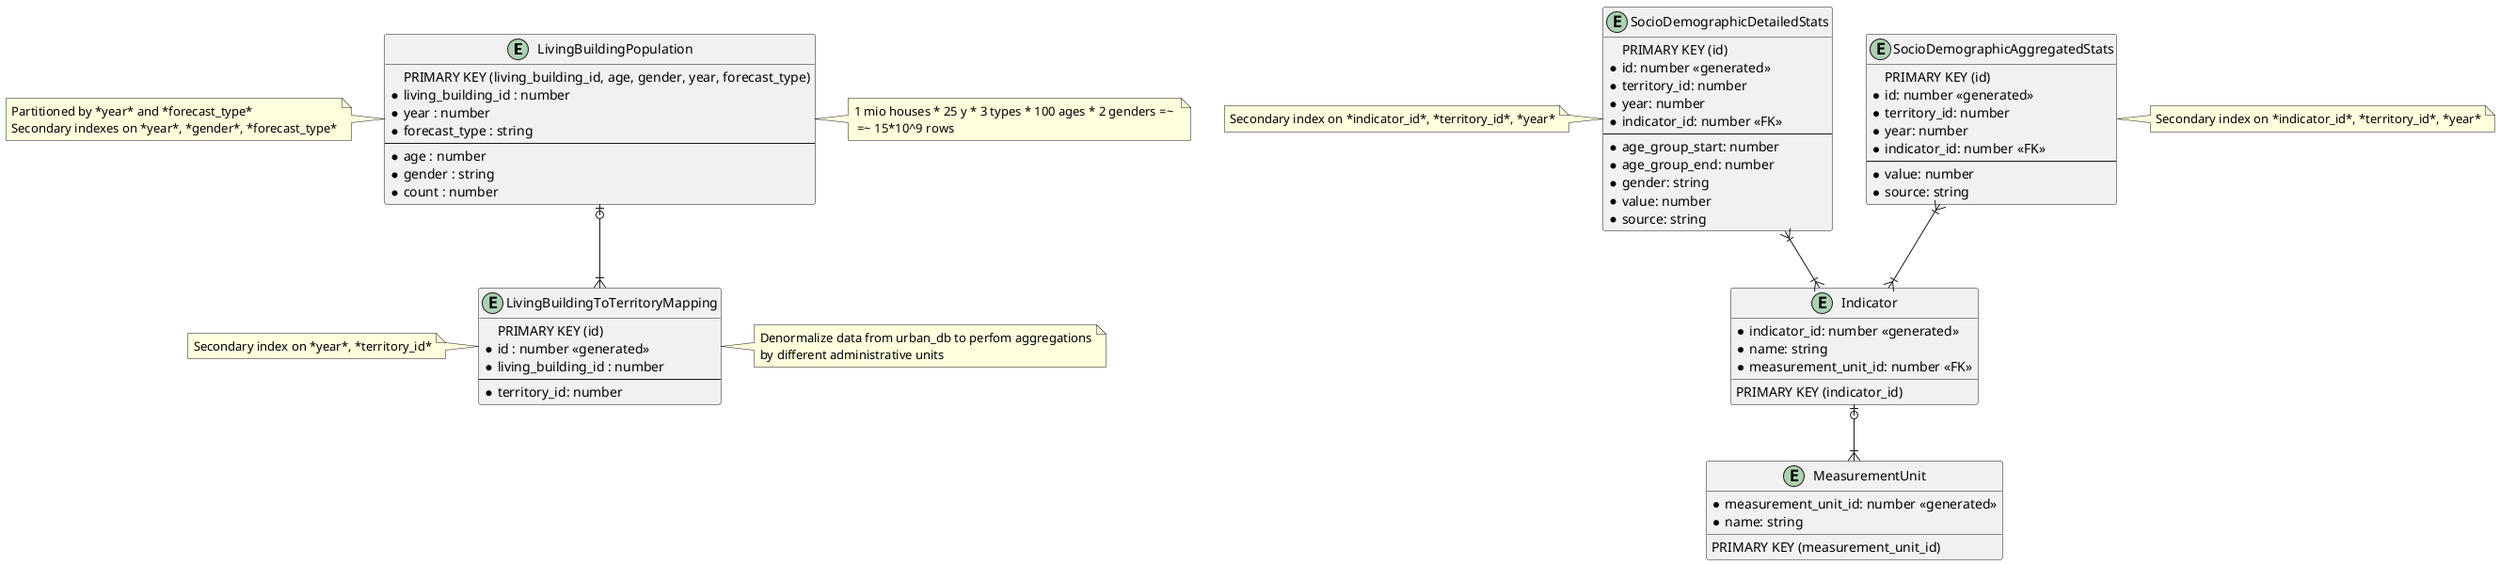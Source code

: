 @startuml ERD 
' Таблица с данными о домиках для расселятора и посмотреть что там еще ему надо
entity "LivingBuildingPopulation" as d01 {
  PRIMARY KEY (living_building_id, age, gender, year, forecast_type)
  *living_building_id : number
  *year : number
  *forecast_type : string
  --
  *age : number
  *gender : string
  *count : number
}
note left of d01: Partitioned by *year* and *forecast_type*\nSecondary indexes on *year*, *gender*, *forecast_type*
note right of d01: 1 mio houses * 25 y * 3 types * 100 ages * 2 genders =~ \n =~ 15*10^9 rows


entity "LivingBuildingToTerritoryMapping" as am01 {
  PRIMARY KEY (id)
  *id : number <<generated>>
  *living_building_id : number
  --
  ' *year : number
  *territory_id: number
}
note left of am01: Secondary index on *year*, *territory_id*
note right of am01: Denormalize data from urban_db to perfom aggregations\nby different administrative units

entity "SocioDemographicDetailedStats" as sd01 {
  PRIMARY KEY (id)
  *id: number <<generated>>
  *territory_id: number
  *year: number
  *indicator_id: number <<FK>>
  --
  *age_group_start: number
  *age_group_end: number
  *gender: string
  *value: number
  *source: string
}

note left of sd01: Secondary index on *indicator_id*, *territory_id*, *year*

entity "SocioDemographicAggregatedStats" as sd02 {
  PRIMARY KEY (id)
  *id: number <<generated>>
  *territory_id: number
  *year: number
  *indicator_id: number <<FK>>
  --
  *value: number
  *source: string
}

note right of sd02: Secondary index on *indicator_id*, *territory_id*, *year*

entity "Indicator" as in01 {
  PRIMARY KEY (indicator_id)
  *indicator_id: number <<generated>>
  *name: string
  *measurement_unit_id: number <<FK>>
}

entity "MeasurementUnit" as ut01{
  PRIMARY KEY (measurement_unit_id)
  *measurement_unit_id: number <<generated>>
  *name: string

}
sd01 }|-d-|{ in01
sd02 }|-d-|{ in01
in01 |o-d-|{ ut01
d01 |o-d-|{ am01
' sd01 }|-u-|{ am01
@enduml